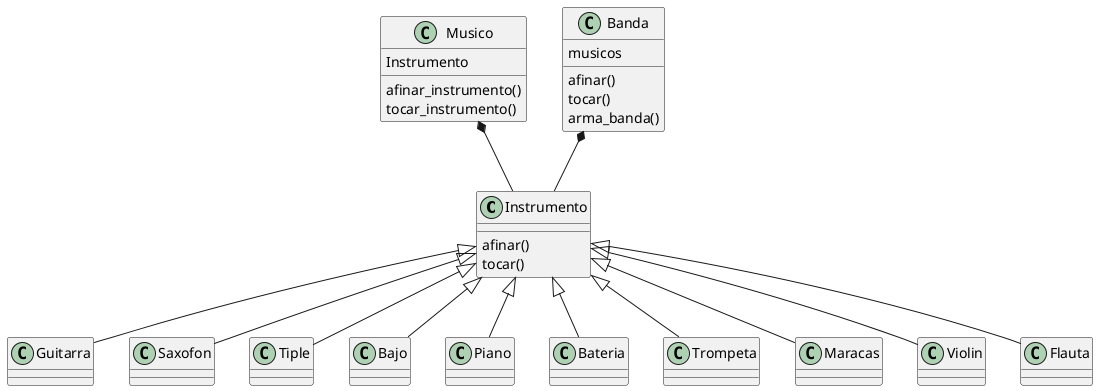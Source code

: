 @startuml

Instrumento <|-- Guitarra
Instrumento <|-- Saxofon
Instrumento <|-- Tiple 
Instrumento <|-- Bajo
Instrumento <|-- Piano
Instrumento <|-- Bateria
Instrumento <|-- Trompeta
Instrumento <|-- Maracas
Instrumento <|-- Violin
Instrumento <|-- Flauta

Musico *-- Instrumento
Banda *-- Instrumento


Instrumento : afinar()
Instrumento : tocar()

Musico : Instrumento
Musico : afinar_instrumento()
Musico : tocar_instrumento()

Banda : musicos
Banda : afinar()
Banda : tocar()
Banda : arma_banda()

@enduml